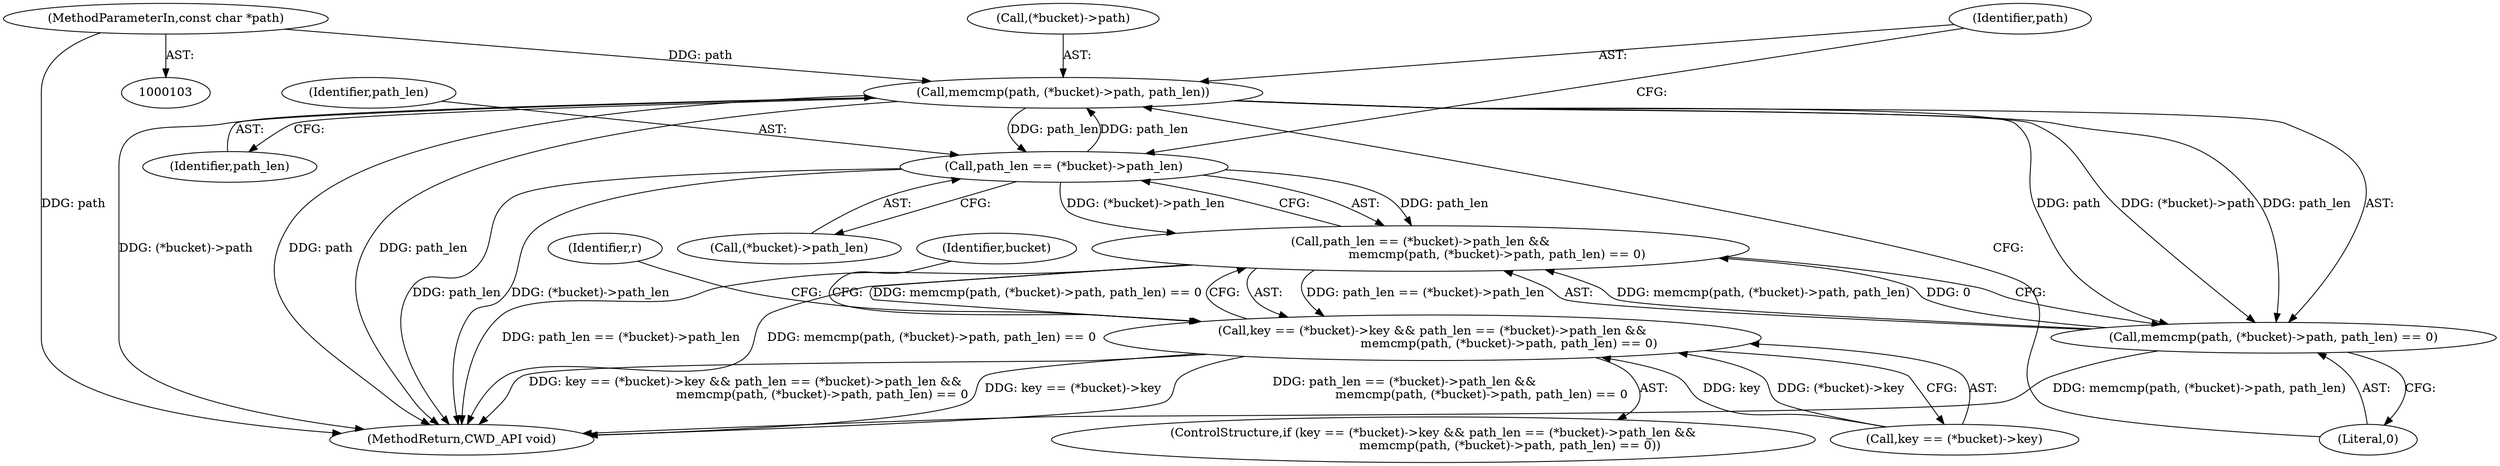 digraph "0_php_0218acb7e756a469099c4ccfb22bce6c2bd1ef87@API" {
"1000151" [label="(Call,memcmp(path, (*bucket)->path, path_len))"];
"1000104" [label="(MethodParameterIn,const char *path)"];
"1000144" [label="(Call,path_len == (*bucket)->path_len)"];
"1000151" [label="(Call,memcmp(path, (*bucket)->path, path_len))"];
"1000143" [label="(Call,path_len == (*bucket)->path_len &&\n                                        memcmp(path, (*bucket)->path, path_len) == 0)"];
"1000136" [label="(Call,key == (*bucket)->key && path_len == (*bucket)->path_len &&\n                                        memcmp(path, (*bucket)->path, path_len) == 0)"];
"1000150" [label="(Call,memcmp(path, (*bucket)->path, path_len) == 0)"];
"1000136" [label="(Call,key == (*bucket)->key && path_len == (*bucket)->path_len &&\n                                        memcmp(path, (*bucket)->path, path_len) == 0)"];
"1000137" [label="(Call,key == (*bucket)->key)"];
"1000150" [label="(Call,memcmp(path, (*bucket)->path, path_len) == 0)"];
"1000152" [label="(Identifier,path)"];
"1000144" [label="(Call,path_len == (*bucket)->path_len)"];
"1000223" [label="(MethodReturn,CWD_API void)"];
"1000143" [label="(Call,path_len == (*bucket)->path_len &&\n                                        memcmp(path, (*bucket)->path, path_len) == 0)"];
"1000162" [label="(Identifier,r)"];
"1000217" [label="(Identifier,bucket)"];
"1000146" [label="(Call,(*bucket)->path_len)"];
"1000104" [label="(MethodParameterIn,const char *path)"];
"1000135" [label="(ControlStructure,if (key == (*bucket)->key && path_len == (*bucket)->path_len &&\n                                        memcmp(path, (*bucket)->path, path_len) == 0))"];
"1000145" [label="(Identifier,path_len)"];
"1000158" [label="(Literal,0)"];
"1000153" [label="(Call,(*bucket)->path)"];
"1000151" [label="(Call,memcmp(path, (*bucket)->path, path_len))"];
"1000157" [label="(Identifier,path_len)"];
"1000151" -> "1000150"  [label="AST: "];
"1000151" -> "1000157"  [label="CFG: "];
"1000152" -> "1000151"  [label="AST: "];
"1000153" -> "1000151"  [label="AST: "];
"1000157" -> "1000151"  [label="AST: "];
"1000158" -> "1000151"  [label="CFG: "];
"1000151" -> "1000223"  [label="DDG: path_len"];
"1000151" -> "1000223"  [label="DDG: path"];
"1000151" -> "1000223"  [label="DDG: (*bucket)->path"];
"1000151" -> "1000144"  [label="DDG: path_len"];
"1000151" -> "1000150"  [label="DDG: path"];
"1000151" -> "1000150"  [label="DDG: (*bucket)->path"];
"1000151" -> "1000150"  [label="DDG: path_len"];
"1000104" -> "1000151"  [label="DDG: path"];
"1000144" -> "1000151"  [label="DDG: path_len"];
"1000104" -> "1000103"  [label="AST: "];
"1000104" -> "1000223"  [label="DDG: path"];
"1000144" -> "1000143"  [label="AST: "];
"1000144" -> "1000146"  [label="CFG: "];
"1000145" -> "1000144"  [label="AST: "];
"1000146" -> "1000144"  [label="AST: "];
"1000152" -> "1000144"  [label="CFG: "];
"1000143" -> "1000144"  [label="CFG: "];
"1000144" -> "1000223"  [label="DDG: path_len"];
"1000144" -> "1000223"  [label="DDG: (*bucket)->path_len"];
"1000144" -> "1000143"  [label="DDG: path_len"];
"1000144" -> "1000143"  [label="DDG: (*bucket)->path_len"];
"1000143" -> "1000136"  [label="AST: "];
"1000143" -> "1000150"  [label="CFG: "];
"1000150" -> "1000143"  [label="AST: "];
"1000136" -> "1000143"  [label="CFG: "];
"1000143" -> "1000223"  [label="DDG: path_len == (*bucket)->path_len"];
"1000143" -> "1000223"  [label="DDG: memcmp(path, (*bucket)->path, path_len) == 0"];
"1000143" -> "1000136"  [label="DDG: path_len == (*bucket)->path_len"];
"1000143" -> "1000136"  [label="DDG: memcmp(path, (*bucket)->path, path_len) == 0"];
"1000150" -> "1000143"  [label="DDG: memcmp(path, (*bucket)->path, path_len)"];
"1000150" -> "1000143"  [label="DDG: 0"];
"1000136" -> "1000135"  [label="AST: "];
"1000136" -> "1000137"  [label="CFG: "];
"1000137" -> "1000136"  [label="AST: "];
"1000162" -> "1000136"  [label="CFG: "];
"1000217" -> "1000136"  [label="CFG: "];
"1000136" -> "1000223"  [label="DDG: path_len == (*bucket)->path_len &&\n                                        memcmp(path, (*bucket)->path, path_len) == 0"];
"1000136" -> "1000223"  [label="DDG: key == (*bucket)->key && path_len == (*bucket)->path_len &&\n                                        memcmp(path, (*bucket)->path, path_len) == 0"];
"1000136" -> "1000223"  [label="DDG: key == (*bucket)->key"];
"1000137" -> "1000136"  [label="DDG: key"];
"1000137" -> "1000136"  [label="DDG: (*bucket)->key"];
"1000150" -> "1000158"  [label="CFG: "];
"1000158" -> "1000150"  [label="AST: "];
"1000150" -> "1000223"  [label="DDG: memcmp(path, (*bucket)->path, path_len)"];
}
